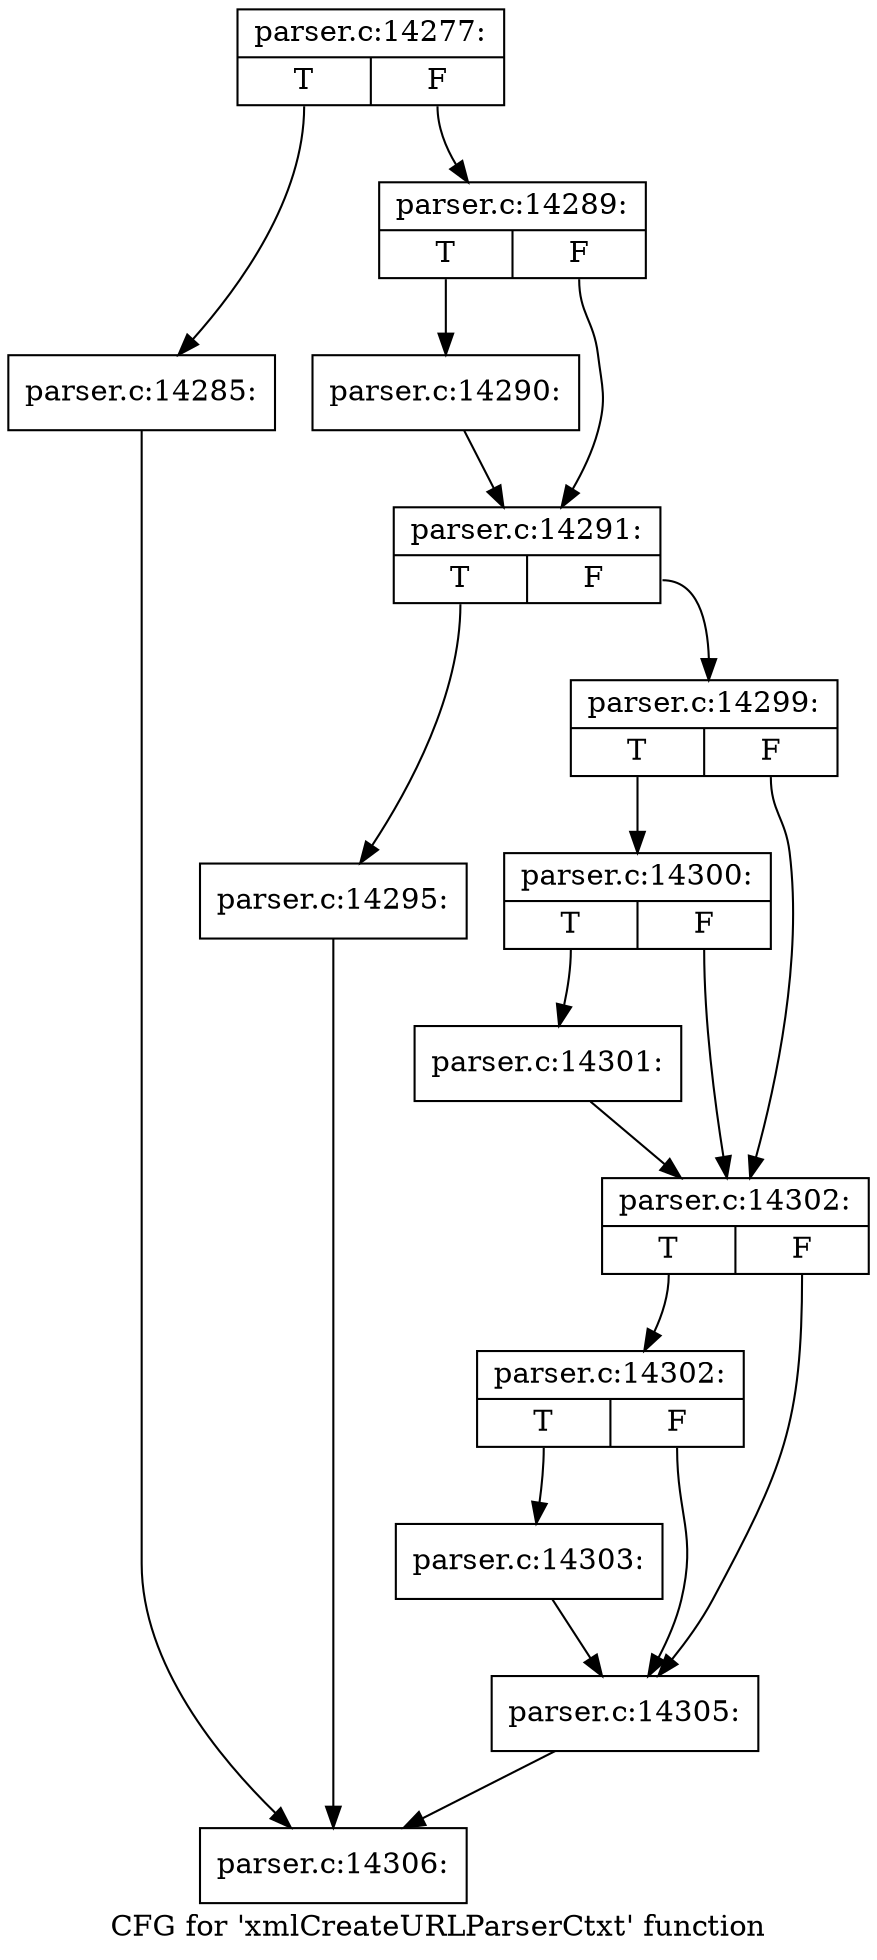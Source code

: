 digraph "CFG for 'xmlCreateURLParserCtxt' function" {
	label="CFG for 'xmlCreateURLParserCtxt' function";

	Node0x559c870 [shape=record,label="{parser.c:14277:|{<s0>T|<s1>F}}"];
	Node0x559c870:s0 -> Node0x559d430;
	Node0x559c870:s1 -> Node0x559d480;
	Node0x559d430 [shape=record,label="{parser.c:14285:}"];
	Node0x559d430 -> Node0x559cba0;
	Node0x559d480 [shape=record,label="{parser.c:14289:|{<s0>T|<s1>F}}"];
	Node0x559d480:s0 -> Node0x59cc930;
	Node0x559d480:s1 -> Node0x59cc980;
	Node0x59cc930 [shape=record,label="{parser.c:14290:}"];
	Node0x59cc930 -> Node0x59cc980;
	Node0x59cc980 [shape=record,label="{parser.c:14291:|{<s0>T|<s1>F}}"];
	Node0x59cc980:s0 -> Node0x59cd9a0;
	Node0x59cc980:s1 -> Node0x59cddc0;
	Node0x59cd9a0 [shape=record,label="{parser.c:14295:}"];
	Node0x59cd9a0 -> Node0x559cba0;
	Node0x59cddc0 [shape=record,label="{parser.c:14299:|{<s0>T|<s1>F}}"];
	Node0x59cddc0:s0 -> Node0x59ce3e0;
	Node0x59cddc0:s1 -> Node0x59ce390;
	Node0x59ce3e0 [shape=record,label="{parser.c:14300:|{<s0>T|<s1>F}}"];
	Node0x59ce3e0:s0 -> Node0x59ce340;
	Node0x59ce3e0:s1 -> Node0x59ce390;
	Node0x59ce340 [shape=record,label="{parser.c:14301:}"];
	Node0x59ce340 -> Node0x59ce390;
	Node0x59ce390 [shape=record,label="{parser.c:14302:|{<s0>T|<s1>F}}"];
	Node0x59ce390:s0 -> Node0x59ced80;
	Node0x59ce390:s1 -> Node0x59ced30;
	Node0x59ced80 [shape=record,label="{parser.c:14302:|{<s0>T|<s1>F}}"];
	Node0x59ced80:s0 -> Node0x59cece0;
	Node0x59ced80:s1 -> Node0x59ced30;
	Node0x59cece0 [shape=record,label="{parser.c:14303:}"];
	Node0x59cece0 -> Node0x59ced30;
	Node0x59ced30 [shape=record,label="{parser.c:14305:}"];
	Node0x59ced30 -> Node0x559cba0;
	Node0x559cba0 [shape=record,label="{parser.c:14306:}"];
}
